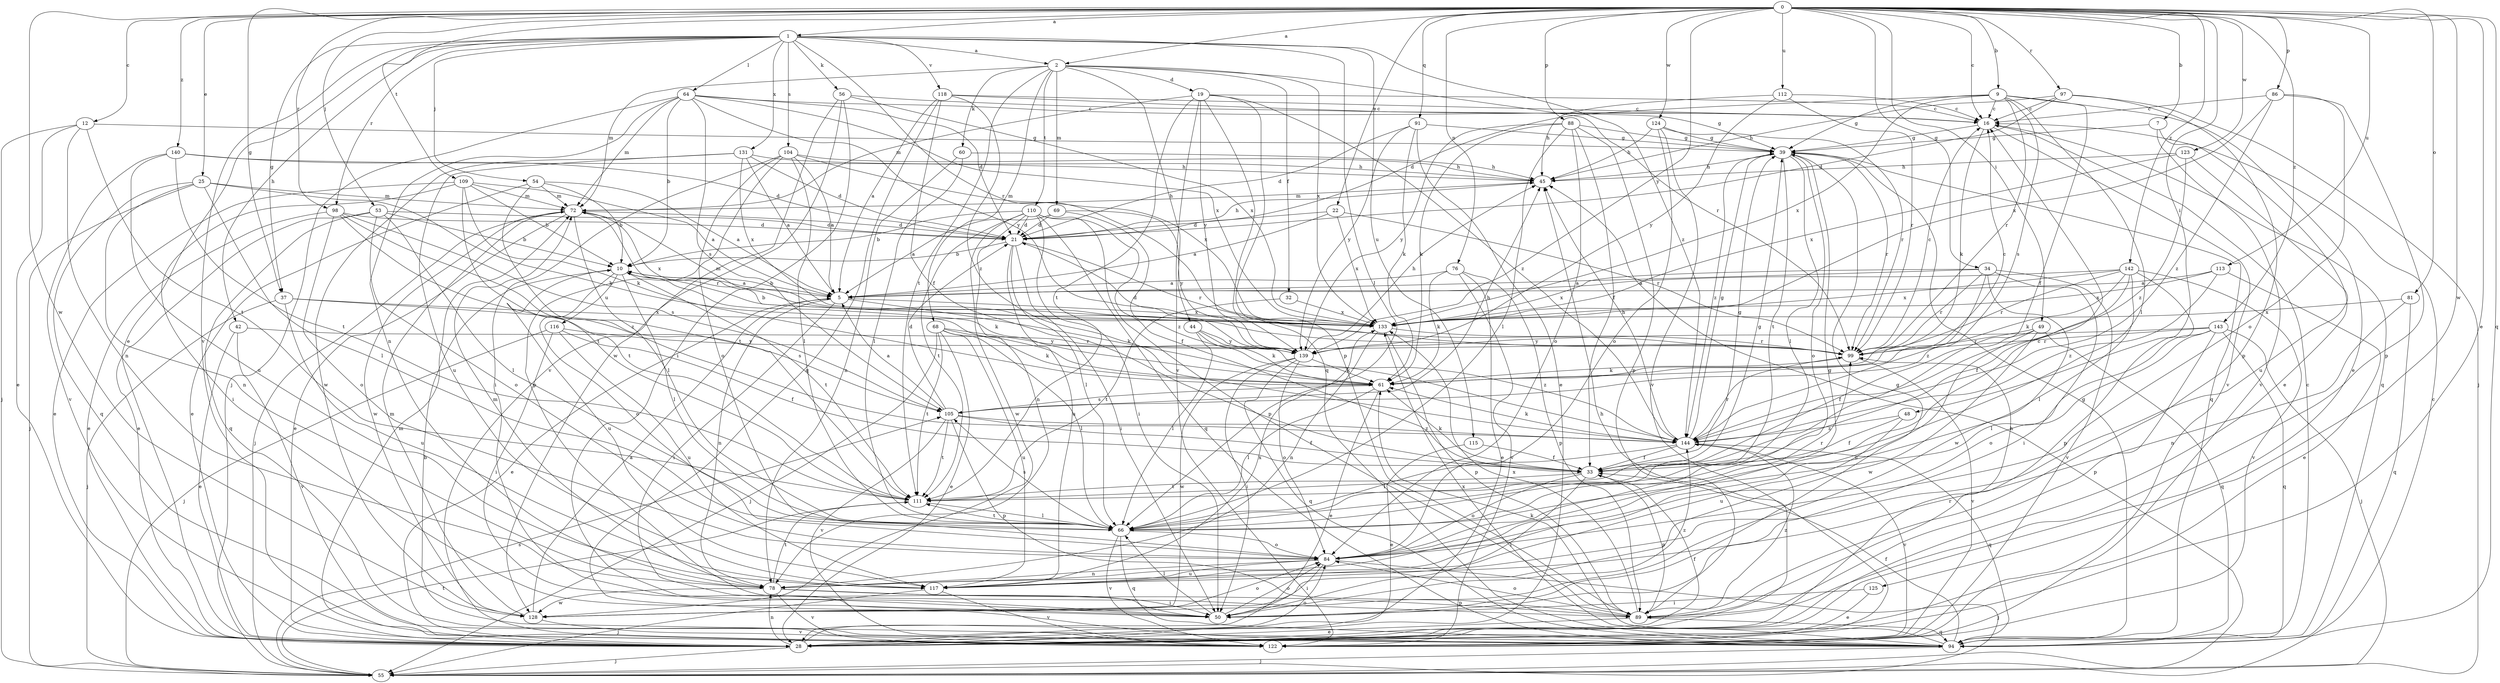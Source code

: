 strict digraph  {
0;
1;
2;
5;
7;
9;
10;
12;
16;
19;
21;
22;
25;
28;
32;
33;
34;
37;
39;
42;
44;
45;
48;
49;
50;
53;
54;
55;
56;
60;
61;
64;
66;
68;
69;
72;
76;
78;
81;
84;
86;
88;
89;
91;
94;
97;
98;
99;
104;
105;
109;
110;
111;
112;
113;
115;
116;
117;
118;
122;
123;
124;
125;
128;
131;
133;
139;
140;
142;
143;
144;
0 -> 1  [label=a];
0 -> 2  [label=a];
0 -> 7  [label=b];
0 -> 9  [label=b];
0 -> 12  [label=c];
0 -> 16  [label=c];
0 -> 22  [label=e];
0 -> 25  [label=e];
0 -> 28  [label=e];
0 -> 34  [label=g];
0 -> 37  [label=g];
0 -> 48  [label=i];
0 -> 49  [label=i];
0 -> 53  [label=j];
0 -> 76  [label=n];
0 -> 81  [label=o];
0 -> 86  [label=p];
0 -> 88  [label=p];
0 -> 91  [label=q];
0 -> 94  [label=q];
0 -> 97  [label=r];
0 -> 98  [label=r];
0 -> 109  [label=t];
0 -> 112  [label=u];
0 -> 113  [label=u];
0 -> 123  [label=w];
0 -> 124  [label=w];
0 -> 125  [label=w];
0 -> 128  [label=w];
0 -> 139  [label=y];
0 -> 140  [label=z];
0 -> 142  [label=z];
0 -> 143  [label=z];
1 -> 2  [label=a];
1 -> 28  [label=e];
1 -> 37  [label=g];
1 -> 42  [label=h];
1 -> 54  [label=j];
1 -> 56  [label=k];
1 -> 64  [label=l];
1 -> 66  [label=l];
1 -> 98  [label=r];
1 -> 99  [label=r];
1 -> 104  [label=s];
1 -> 115  [label=u];
1 -> 118  [label=v];
1 -> 122  [label=v];
1 -> 131  [label=x];
1 -> 144  [label=z];
2 -> 19  [label=d];
2 -> 32  [label=f];
2 -> 44  [label=h];
2 -> 60  [label=k];
2 -> 68  [label=m];
2 -> 69  [label=m];
2 -> 72  [label=m];
2 -> 99  [label=r];
2 -> 110  [label=t];
2 -> 111  [label=t];
2 -> 133  [label=x];
5 -> 10  [label=b];
5 -> 28  [label=e];
5 -> 50  [label=i];
5 -> 61  [label=k];
5 -> 78  [label=n];
5 -> 133  [label=x];
7 -> 28  [label=e];
7 -> 39  [label=g];
7 -> 122  [label=v];
9 -> 16  [label=c];
9 -> 21  [label=d];
9 -> 28  [label=e];
9 -> 33  [label=f];
9 -> 39  [label=g];
9 -> 66  [label=l];
9 -> 99  [label=r];
9 -> 105  [label=s];
9 -> 133  [label=x];
10 -> 5  [label=a];
10 -> 61  [label=k];
10 -> 66  [label=l];
10 -> 84  [label=o];
10 -> 111  [label=t];
10 -> 116  [label=u];
10 -> 117  [label=u];
12 -> 28  [label=e];
12 -> 39  [label=g];
12 -> 55  [label=j];
12 -> 78  [label=n];
12 -> 111  [label=t];
16 -> 39  [label=g];
16 -> 61  [label=k];
16 -> 94  [label=q];
16 -> 122  [label=v];
19 -> 16  [label=c];
19 -> 72  [label=m];
19 -> 89  [label=p];
19 -> 94  [label=q];
19 -> 111  [label=t];
19 -> 122  [label=v];
19 -> 139  [label=y];
19 -> 144  [label=z];
21 -> 10  [label=b];
21 -> 45  [label=h];
21 -> 50  [label=i];
21 -> 66  [label=l];
21 -> 99  [label=r];
21 -> 117  [label=u];
22 -> 5  [label=a];
22 -> 21  [label=d];
22 -> 99  [label=r];
22 -> 133  [label=x];
25 -> 55  [label=j];
25 -> 61  [label=k];
25 -> 66  [label=l];
25 -> 72  [label=m];
25 -> 78  [label=n];
25 -> 94  [label=q];
28 -> 33  [label=f];
28 -> 45  [label=h];
28 -> 55  [label=j];
28 -> 72  [label=m];
28 -> 78  [label=n];
28 -> 84  [label=o];
28 -> 99  [label=r];
32 -> 111  [label=t];
32 -> 133  [label=x];
33 -> 39  [label=g];
33 -> 50  [label=i];
33 -> 61  [label=k];
33 -> 84  [label=o];
33 -> 89  [label=p];
33 -> 111  [label=t];
34 -> 5  [label=a];
34 -> 50  [label=i];
34 -> 99  [label=r];
34 -> 122  [label=v];
34 -> 128  [label=w];
34 -> 133  [label=x];
34 -> 144  [label=z];
37 -> 55  [label=j];
37 -> 105  [label=s];
37 -> 117  [label=u];
37 -> 133  [label=x];
39 -> 45  [label=h];
39 -> 66  [label=l];
39 -> 84  [label=o];
39 -> 94  [label=q];
39 -> 99  [label=r];
39 -> 111  [label=t];
39 -> 144  [label=z];
42 -> 28  [label=e];
42 -> 99  [label=r];
42 -> 122  [label=v];
44 -> 61  [label=k];
44 -> 66  [label=l];
44 -> 139  [label=y];
44 -> 144  [label=z];
45 -> 72  [label=m];
48 -> 33  [label=f];
48 -> 117  [label=u];
48 -> 144  [label=z];
49 -> 33  [label=f];
49 -> 94  [label=q];
49 -> 99  [label=r];
49 -> 117  [label=u];
49 -> 128  [label=w];
50 -> 39  [label=g];
50 -> 66  [label=l];
50 -> 84  [label=o];
50 -> 144  [label=z];
53 -> 10  [label=b];
53 -> 21  [label=d];
53 -> 28  [label=e];
53 -> 66  [label=l];
53 -> 84  [label=o];
53 -> 94  [label=q];
54 -> 5  [label=a];
54 -> 10  [label=b];
54 -> 28  [label=e];
54 -> 72  [label=m];
54 -> 111  [label=t];
55 -> 16  [label=c];
55 -> 45  [label=h];
55 -> 105  [label=s];
55 -> 111  [label=t];
56 -> 16  [label=c];
56 -> 50  [label=i];
56 -> 122  [label=v];
56 -> 128  [label=w];
56 -> 133  [label=x];
60 -> 45  [label=h];
60 -> 66  [label=l];
60 -> 78  [label=n];
61 -> 16  [label=c];
61 -> 28  [label=e];
61 -> 66  [label=l];
61 -> 105  [label=s];
64 -> 10  [label=b];
64 -> 16  [label=c];
64 -> 21  [label=d];
64 -> 55  [label=j];
64 -> 72  [label=m];
64 -> 78  [label=n];
64 -> 105  [label=s];
64 -> 133  [label=x];
64 -> 139  [label=y];
66 -> 84  [label=o];
66 -> 94  [label=q];
66 -> 99  [label=r];
66 -> 105  [label=s];
66 -> 111  [label=t];
66 -> 122  [label=v];
68 -> 28  [label=e];
68 -> 55  [label=j];
68 -> 61  [label=k];
68 -> 66  [label=l];
68 -> 111  [label=t];
68 -> 117  [label=u];
68 -> 139  [label=y];
69 -> 5  [label=a];
69 -> 21  [label=d];
69 -> 139  [label=y];
69 -> 144  [label=z];
72 -> 21  [label=d];
72 -> 28  [label=e];
72 -> 55  [label=j];
72 -> 66  [label=l];
72 -> 99  [label=r];
72 -> 128  [label=w];
72 -> 133  [label=x];
76 -> 5  [label=a];
76 -> 28  [label=e];
76 -> 61  [label=k];
76 -> 89  [label=p];
76 -> 122  [label=v];
78 -> 39  [label=g];
78 -> 50  [label=i];
78 -> 72  [label=m];
78 -> 89  [label=p];
78 -> 111  [label=t];
78 -> 122  [label=v];
78 -> 128  [label=w];
81 -> 78  [label=n];
81 -> 94  [label=q];
81 -> 133  [label=x];
84 -> 16  [label=c];
84 -> 50  [label=i];
84 -> 55  [label=j];
84 -> 78  [label=n];
84 -> 117  [label=u];
86 -> 16  [label=c];
86 -> 84  [label=o];
86 -> 89  [label=p];
86 -> 133  [label=x];
86 -> 144  [label=z];
88 -> 33  [label=f];
88 -> 39  [label=g];
88 -> 61  [label=k];
88 -> 66  [label=l];
88 -> 84  [label=o];
88 -> 89  [label=p];
88 -> 139  [label=y];
89 -> 28  [label=e];
89 -> 84  [label=o];
89 -> 94  [label=q];
89 -> 133  [label=x];
89 -> 144  [label=z];
91 -> 21  [label=d];
91 -> 28  [label=e];
91 -> 39  [label=g];
91 -> 61  [label=k];
91 -> 139  [label=y];
94 -> 10  [label=b];
94 -> 16  [label=c];
94 -> 33  [label=f];
94 -> 39  [label=g];
94 -> 55  [label=j];
94 -> 61  [label=k];
94 -> 133  [label=x];
97 -> 16  [label=c];
97 -> 21  [label=d];
97 -> 45  [label=h];
97 -> 55  [label=j];
97 -> 89  [label=p];
98 -> 21  [label=d];
98 -> 28  [label=e];
98 -> 84  [label=o];
98 -> 105  [label=s];
98 -> 111  [label=t];
98 -> 144  [label=z];
99 -> 16  [label=c];
99 -> 61  [label=k];
99 -> 122  [label=v];
104 -> 5  [label=a];
104 -> 45  [label=h];
104 -> 50  [label=i];
104 -> 66  [label=l];
104 -> 84  [label=o];
104 -> 89  [label=p];
104 -> 133  [label=x];
105 -> 5  [label=a];
105 -> 21  [label=d];
105 -> 33  [label=f];
105 -> 45  [label=h];
105 -> 89  [label=p];
105 -> 111  [label=t];
105 -> 122  [label=v];
105 -> 144  [label=z];
109 -> 5  [label=a];
109 -> 10  [label=b];
109 -> 28  [label=e];
109 -> 50  [label=i];
109 -> 61  [label=k];
109 -> 72  [label=m];
109 -> 111  [label=t];
110 -> 10  [label=b];
110 -> 21  [label=d];
110 -> 33  [label=f];
110 -> 50  [label=i];
110 -> 78  [label=n];
110 -> 89  [label=p];
110 -> 94  [label=q];
110 -> 111  [label=t];
110 -> 128  [label=w];
111 -> 39  [label=g];
111 -> 66  [label=l];
112 -> 16  [label=c];
112 -> 45  [label=h];
112 -> 99  [label=r];
112 -> 139  [label=y];
113 -> 5  [label=a];
113 -> 28  [label=e];
113 -> 133  [label=x];
113 -> 144  [label=z];
115 -> 28  [label=e];
115 -> 33  [label=f];
116 -> 33  [label=f];
116 -> 50  [label=i];
116 -> 55  [label=j];
116 -> 117  [label=u];
116 -> 139  [label=y];
117 -> 55  [label=j];
117 -> 122  [label=v];
117 -> 133  [label=x];
118 -> 5  [label=a];
118 -> 16  [label=c];
118 -> 33  [label=f];
118 -> 39  [label=g];
118 -> 94  [label=q];
118 -> 144  [label=z];
123 -> 45  [label=h];
123 -> 117  [label=u];
123 -> 133  [label=x];
123 -> 144  [label=z];
124 -> 39  [label=g];
124 -> 45  [label=h];
124 -> 84  [label=o];
124 -> 99  [label=r];
124 -> 122  [label=v];
125 -> 28  [label=e];
125 -> 50  [label=i];
128 -> 5  [label=a];
128 -> 72  [label=m];
128 -> 84  [label=o];
128 -> 122  [label=v];
131 -> 5  [label=a];
131 -> 21  [label=d];
131 -> 45  [label=h];
131 -> 117  [label=u];
131 -> 128  [label=w];
131 -> 133  [label=x];
133 -> 10  [label=b];
133 -> 72  [label=m];
133 -> 78  [label=n];
133 -> 89  [label=p];
133 -> 99  [label=r];
139 -> 21  [label=d];
139 -> 45  [label=h];
139 -> 50  [label=i];
139 -> 61  [label=k];
139 -> 84  [label=o];
139 -> 94  [label=q];
139 -> 128  [label=w];
140 -> 21  [label=d];
140 -> 45  [label=h];
140 -> 111  [label=t];
140 -> 117  [label=u];
140 -> 122  [label=v];
142 -> 5  [label=a];
142 -> 33  [label=f];
142 -> 61  [label=k];
142 -> 66  [label=l];
142 -> 89  [label=p];
142 -> 99  [label=r];
142 -> 122  [label=v];
142 -> 133  [label=x];
143 -> 55  [label=j];
143 -> 66  [label=l];
143 -> 84  [label=o];
143 -> 89  [label=p];
143 -> 94  [label=q];
143 -> 99  [label=r];
143 -> 139  [label=y];
144 -> 33  [label=f];
144 -> 39  [label=g];
144 -> 45  [label=h];
144 -> 61  [label=k];
144 -> 66  [label=l];
144 -> 94  [label=q];
144 -> 99  [label=r];
144 -> 122  [label=v];
}
